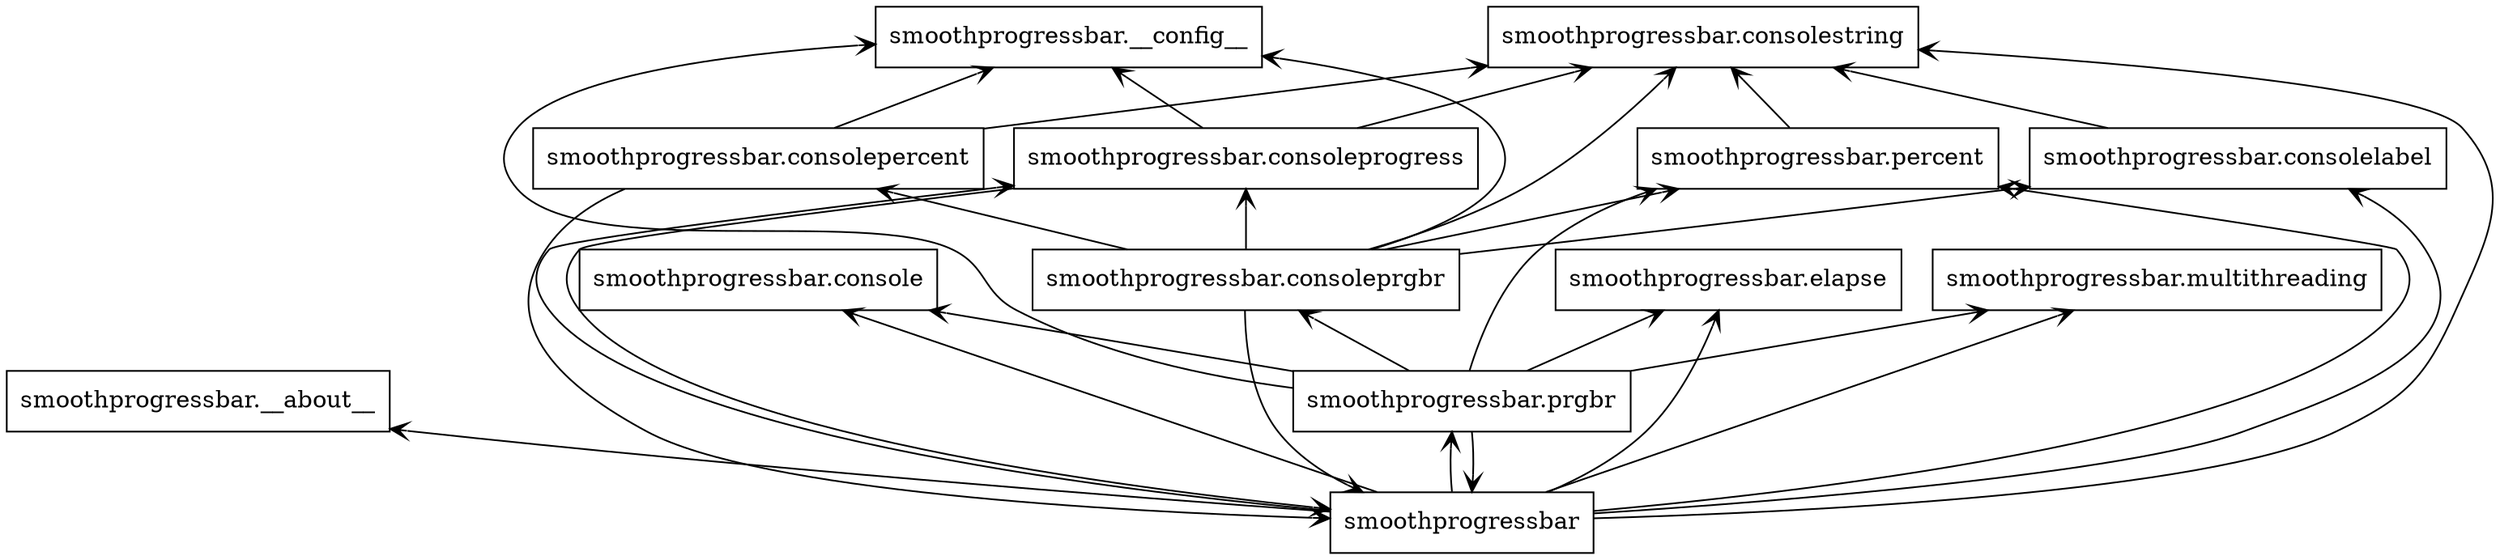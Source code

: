digraph "packages" {
charset="utf-8"
rankdir=BT
"0" [label="smoothprogressbar", shape="box"];
"1" [label="smoothprogressbar.__about__", shape="box"];
"2" [label="smoothprogressbar.__config__", shape="box"];
"3" [label="smoothprogressbar.console", shape="box"];
"4" [label="smoothprogressbar.consolelabel", shape="box"];
"5" [label="smoothprogressbar.consolepercent", shape="box"];
"6" [label="smoothprogressbar.consoleprgbr", shape="box"];
"7" [label="smoothprogressbar.consoleprogress", shape="box"];
"8" [label="smoothprogressbar.consolestring", shape="box"];
"9" [label="smoothprogressbar.elapse", shape="box"];
"10" [label="smoothprogressbar.multithreading", shape="box"];
"11" [label="smoothprogressbar.percent", shape="box"];
"12" [label="smoothprogressbar.prgbr", shape="box"];
"0" -> "1" [arrowhead="open", arrowtail="none"];
"0" -> "3" [arrowhead="open", arrowtail="none"];
"0" -> "4" [arrowhead="open", arrowtail="none"];
"0" -> "7" [arrowhead="open", arrowtail="none"];
"0" -> "8" [arrowhead="open", arrowtail="none"];
"0" -> "9" [arrowhead="open", arrowtail="none"];
"0" -> "10" [arrowhead="open", arrowtail="none"];
"0" -> "11" [arrowhead="open", arrowtail="none"];
"0" -> "12" [arrowhead="open", arrowtail="none"];
"4" -> "8" [arrowhead="open", arrowtail="none"];
"5" -> "0" [arrowhead="open", arrowtail="none"];
"5" -> "2" [arrowhead="open", arrowtail="none"];
"5" -> "8" [arrowhead="open", arrowtail="none"];
"6" -> "0" [arrowhead="open", arrowtail="none"];
"6" -> "2" [arrowhead="open", arrowtail="none"];
"6" -> "4" [arrowhead="open", arrowtail="none"];
"6" -> "5" [arrowhead="open", arrowtail="none"];
"6" -> "7" [arrowhead="open", arrowtail="none"];
"6" -> "8" [arrowhead="open", arrowtail="none"];
"6" -> "11" [arrowhead="open", arrowtail="none"];
"7" -> "0" [arrowhead="open", arrowtail="none"];
"7" -> "2" [arrowhead="open", arrowtail="none"];
"7" -> "8" [arrowhead="open", arrowtail="none"];
"11" -> "8" [arrowhead="open", arrowtail="none"];
"12" -> "0" [arrowhead="open", arrowtail="none"];
"12" -> "2" [arrowhead="open", arrowtail="none"];
"12" -> "3" [arrowhead="open", arrowtail="none"];
"12" -> "6" [arrowhead="open", arrowtail="none"];
"12" -> "9" [arrowhead="open", arrowtail="none"];
"12" -> "10" [arrowhead="open", arrowtail="none"];
"12" -> "11" [arrowhead="open", arrowtail="none"];
}
